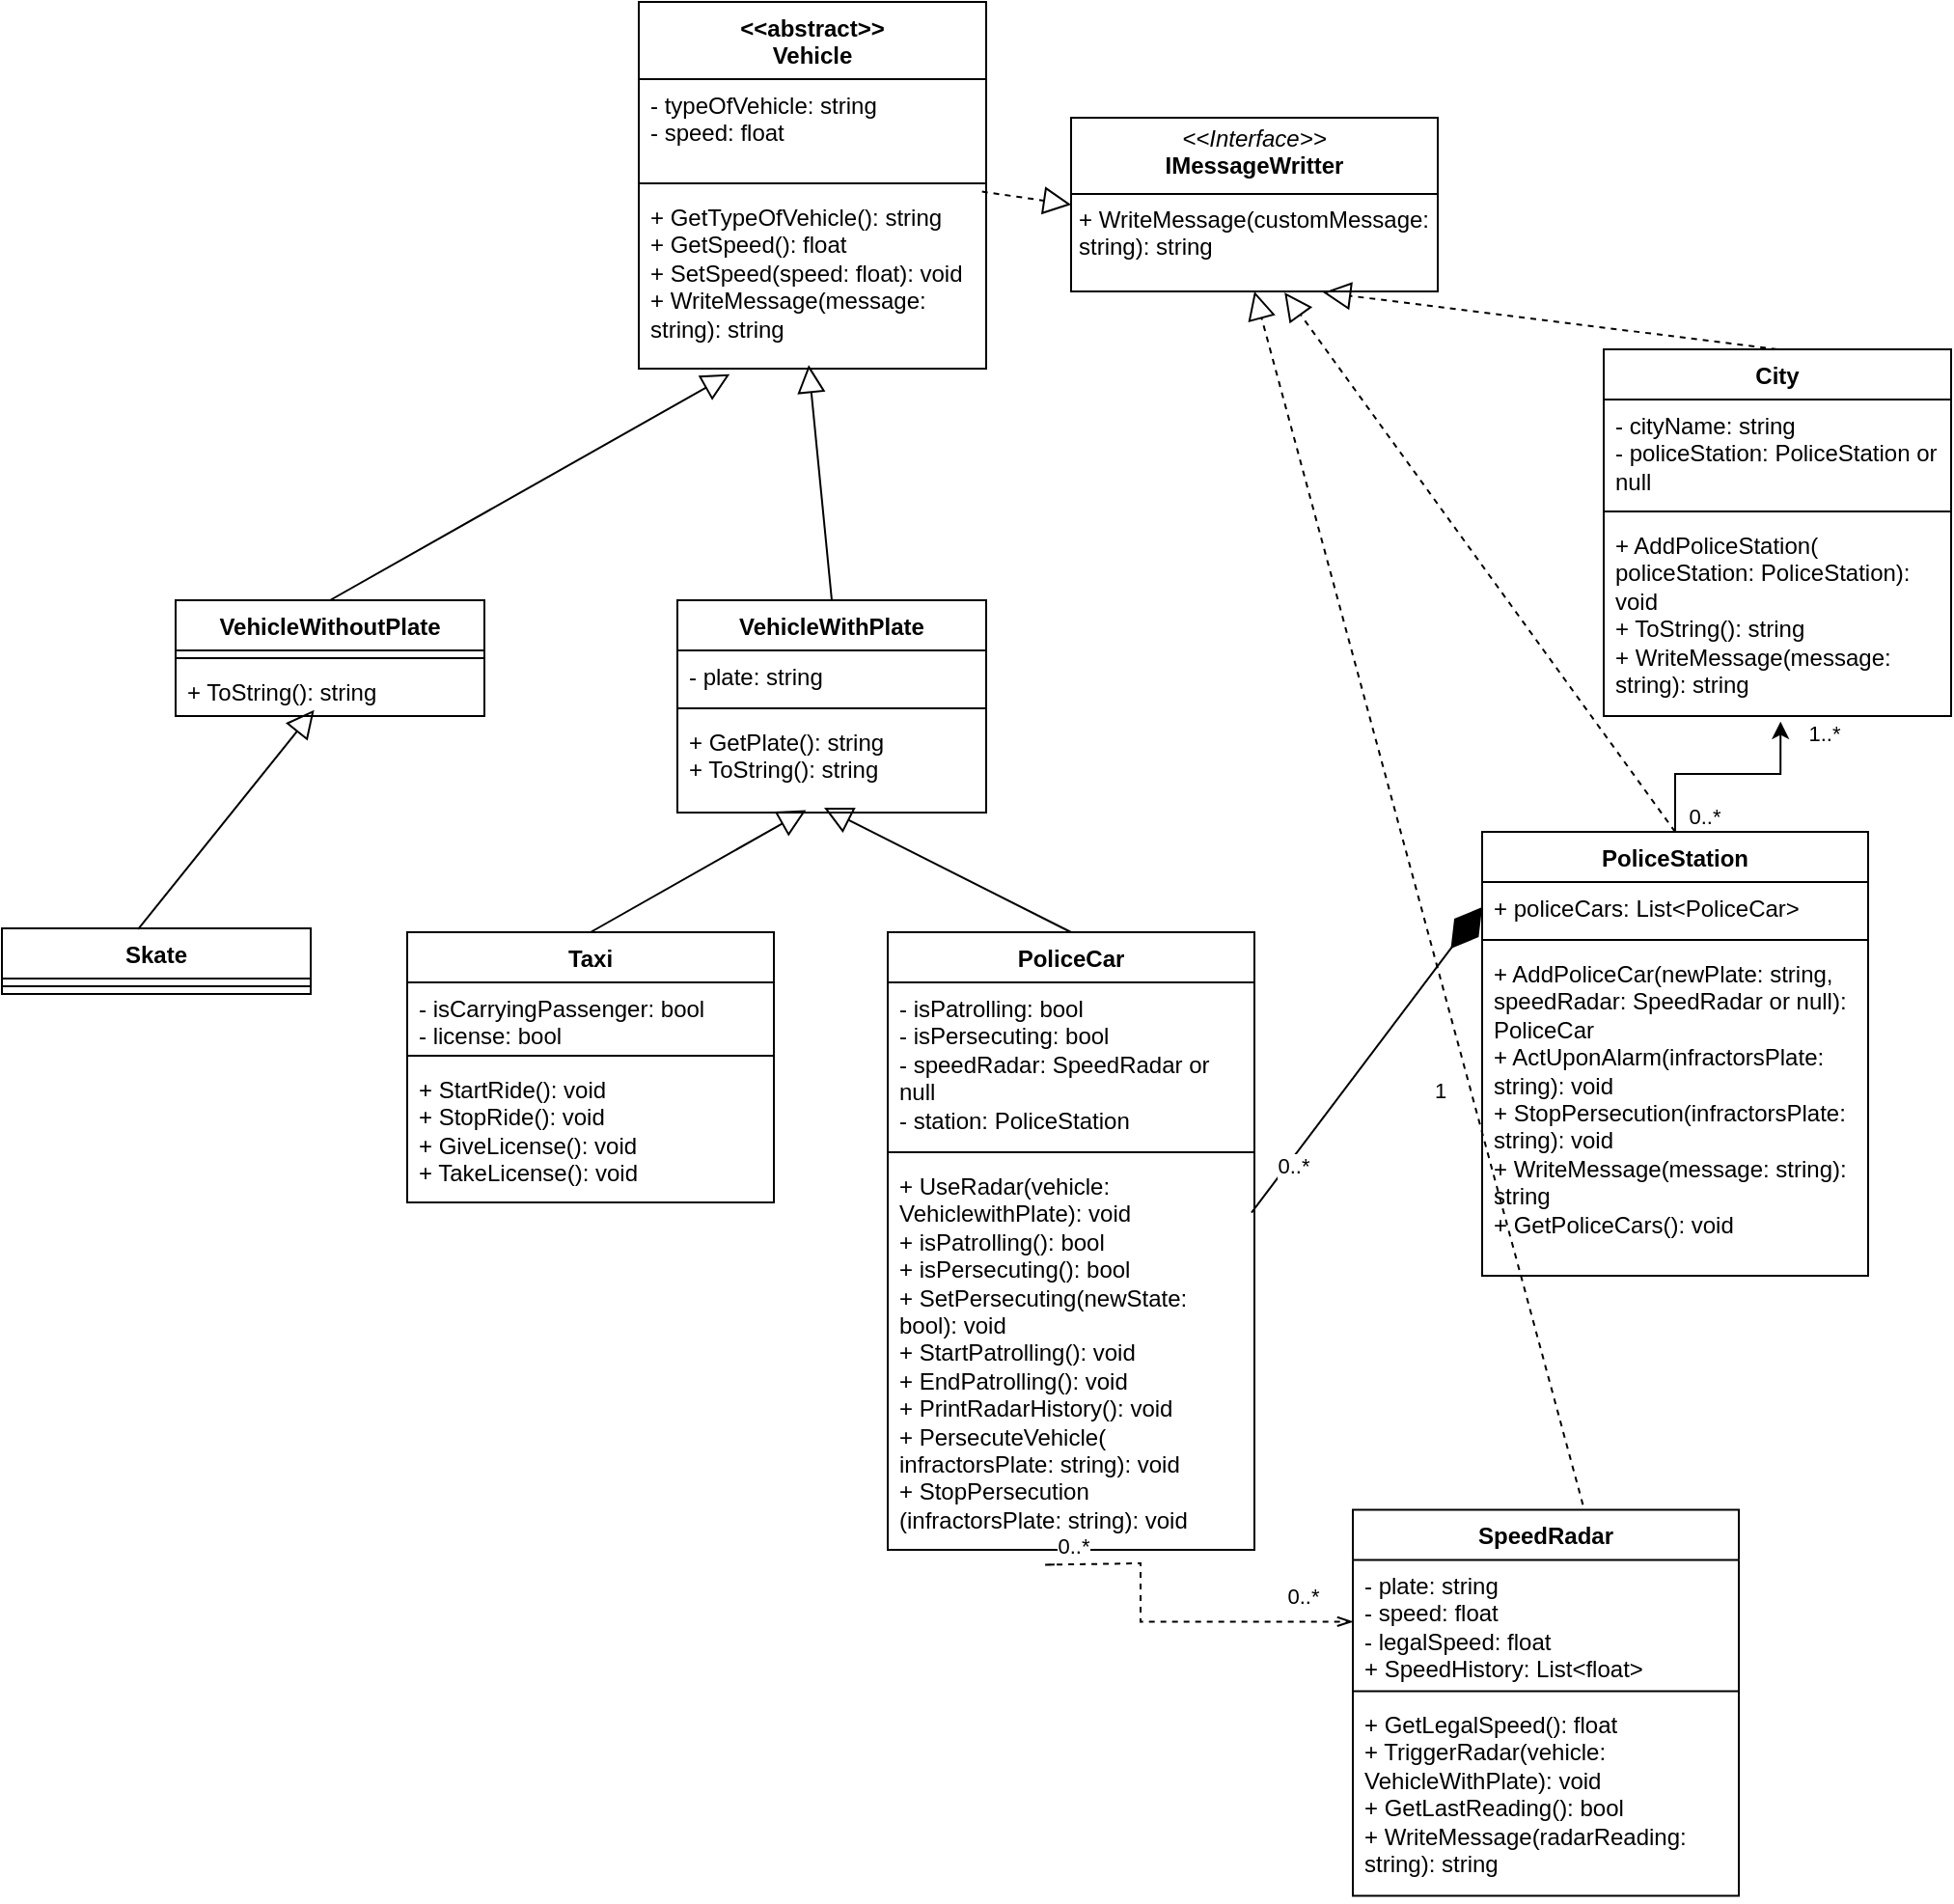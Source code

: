 <mxfile version="24.7.16">
  <diagram name="Página-1" id="XMHSKF4l6Wwl317Va9s1">
    <mxGraphModel dx="1804" dy="433" grid="1" gridSize="10" guides="1" tooltips="1" connect="1" arrows="1" fold="1" page="1" pageScale="1" pageWidth="827" pageHeight="1169" math="0" shadow="0">
      <root>
        <mxCell id="0" />
        <mxCell id="1" parent="0" />
        <mxCell id="cBXBGHlWLMTFHfJ07lOb-5" value="&lt;div&gt;&amp;lt;&amp;lt;abstract&amp;gt;&amp;gt;&lt;/div&gt;Vehicle" style="swimlane;fontStyle=1;align=center;verticalAlign=top;childLayout=stackLayout;horizontal=1;startSize=40;horizontalStack=0;resizeParent=1;resizeParentMax=0;resizeLast=0;collapsible=1;marginBottom=0;whiteSpace=wrap;html=1;" parent="1" vertex="1">
          <mxGeometry x="190" y="40" width="180" height="190" as="geometry">
            <mxRectangle x="90" y="40" width="80" height="30" as="alternateBounds" />
          </mxGeometry>
        </mxCell>
        <mxCell id="cBXBGHlWLMTFHfJ07lOb-6" value="-&amp;nbsp;typeOfVehicle: string&lt;div&gt;- speed: float&lt;/div&gt;" style="text;strokeColor=none;fillColor=none;align=left;verticalAlign=top;spacingLeft=4;spacingRight=4;overflow=hidden;rotatable=0;points=[[0,0.5],[1,0.5]];portConstraint=eastwest;whiteSpace=wrap;html=1;" parent="cBXBGHlWLMTFHfJ07lOb-5" vertex="1">
          <mxGeometry y="40" width="180" height="50" as="geometry" />
        </mxCell>
        <mxCell id="cBXBGHlWLMTFHfJ07lOb-7" value="" style="line;strokeWidth=1;fillColor=none;align=left;verticalAlign=middle;spacingTop=-1;spacingLeft=3;spacingRight=3;rotatable=0;labelPosition=right;points=[];portConstraint=eastwest;strokeColor=inherit;" parent="cBXBGHlWLMTFHfJ07lOb-5" vertex="1">
          <mxGeometry y="90" width="180" height="8" as="geometry" />
        </mxCell>
        <mxCell id="cBXBGHlWLMTFHfJ07lOb-8" value="&lt;div&gt;+ GetTypeOfVehicle(): string&lt;/div&gt;&lt;div&gt;+ GetSpeed(): float&lt;/div&gt;&lt;div&gt;+ SetSpeed(speed: float): void&lt;/div&gt;&lt;div&gt;+ WriteMessage(message: string): string&lt;/div&gt;" style="text;strokeColor=none;fillColor=none;align=left;verticalAlign=top;spacingLeft=4;spacingRight=4;overflow=hidden;rotatable=0;points=[[0,0.5],[1,0.5]];portConstraint=eastwest;whiteSpace=wrap;html=1;" parent="cBXBGHlWLMTFHfJ07lOb-5" vertex="1">
          <mxGeometry y="98" width="180" height="92" as="geometry" />
        </mxCell>
        <mxCell id="cBXBGHlWLMTFHfJ07lOb-9" value="Taxi" style="swimlane;fontStyle=1;align=center;verticalAlign=top;childLayout=stackLayout;horizontal=1;startSize=26;horizontalStack=0;resizeParent=1;resizeParentMax=0;resizeLast=0;collapsible=1;marginBottom=0;whiteSpace=wrap;html=1;" parent="1" vertex="1">
          <mxGeometry x="70" y="522" width="190" height="140" as="geometry" />
        </mxCell>
        <mxCell id="cBXBGHlWLMTFHfJ07lOb-10" value="-&amp;nbsp;&lt;span style=&quot;background-color: initial;&quot;&gt;isCarryingPassenger: bool&lt;/span&gt;&lt;div&gt;&lt;span style=&quot;background-color: initial;&quot;&gt;- license: bool&lt;/span&gt;&lt;/div&gt;" style="text;strokeColor=none;fillColor=none;align=left;verticalAlign=top;spacingLeft=4;spacingRight=4;overflow=hidden;rotatable=0;points=[[0,0.5],[1,0.5]];portConstraint=eastwest;whiteSpace=wrap;html=1;" parent="cBXBGHlWLMTFHfJ07lOb-9" vertex="1">
          <mxGeometry y="26" width="190" height="34" as="geometry" />
        </mxCell>
        <mxCell id="cBXBGHlWLMTFHfJ07lOb-11" value="" style="line;strokeWidth=1;fillColor=none;align=left;verticalAlign=middle;spacingTop=-1;spacingLeft=3;spacingRight=3;rotatable=0;labelPosition=right;points=[];portConstraint=eastwest;strokeColor=inherit;" parent="cBXBGHlWLMTFHfJ07lOb-9" vertex="1">
          <mxGeometry y="60" width="190" height="8" as="geometry" />
        </mxCell>
        <mxCell id="cBXBGHlWLMTFHfJ07lOb-12" value="+ StartRide(): void&lt;div&gt;+ StopRide(): void&lt;/div&gt;&lt;div&gt;+ GiveLicense(): void&lt;/div&gt;&lt;div&gt;+ TakeLicense(): void&lt;/div&gt;" style="text;strokeColor=none;fillColor=none;align=left;verticalAlign=top;spacingLeft=4;spacingRight=4;overflow=hidden;rotatable=0;points=[[0,0.5],[1,0.5]];portConstraint=eastwest;whiteSpace=wrap;html=1;" parent="cBXBGHlWLMTFHfJ07lOb-9" vertex="1">
          <mxGeometry y="68" width="190" height="72" as="geometry" />
        </mxCell>
        <mxCell id="cBXBGHlWLMTFHfJ07lOb-13" value="PoliceCar" style="swimlane;fontStyle=1;align=center;verticalAlign=top;childLayout=stackLayout;horizontal=1;startSize=26;horizontalStack=0;resizeParent=1;resizeParentMax=0;resizeLast=0;collapsible=1;marginBottom=0;whiteSpace=wrap;html=1;" parent="1" vertex="1">
          <mxGeometry x="319" y="522" width="190" height="320" as="geometry" />
        </mxCell>
        <mxCell id="cBXBGHlWLMTFHfJ07lOb-14" value="- isPatrolling: bool&lt;div&gt;- isPersecuting: bool&lt;br&gt;&lt;div&gt;- speedRadar: SpeedRadar or null&lt;/div&gt;&lt;div&gt;- station: PoliceStation&lt;/div&gt;&lt;/div&gt;" style="text;strokeColor=none;fillColor=none;align=left;verticalAlign=top;spacingLeft=4;spacingRight=4;overflow=hidden;rotatable=0;points=[[0,0.5],[1,0.5]];portConstraint=eastwest;whiteSpace=wrap;html=1;" parent="cBXBGHlWLMTFHfJ07lOb-13" vertex="1">
          <mxGeometry y="26" width="190" height="84" as="geometry" />
        </mxCell>
        <mxCell id="cBXBGHlWLMTFHfJ07lOb-15" value="" style="line;strokeWidth=1;fillColor=none;align=left;verticalAlign=middle;spacingTop=-1;spacingLeft=3;spacingRight=3;rotatable=0;labelPosition=right;points=[];portConstraint=eastwest;strokeColor=inherit;" parent="cBXBGHlWLMTFHfJ07lOb-13" vertex="1">
          <mxGeometry y="110" width="190" height="8" as="geometry" />
        </mxCell>
        <mxCell id="cBXBGHlWLMTFHfJ07lOb-16" value="+ UseRadar(vehicle: VehiclewithPlate): void&lt;div&gt;+ isPatrolling(): bool&lt;/div&gt;&lt;div&gt;+ isPersecuting(): bool&lt;br&gt;&lt;/div&gt;&lt;div&gt;+ SetPersecuting(newState: bool): void&lt;/div&gt;&lt;div&gt;+ StartPatrolling(): void&lt;/div&gt;&lt;div&gt;+ EndPatrolling(): void&lt;/div&gt;&lt;div&gt;+ PrintRadarHistory(): void&lt;/div&gt;&lt;div&gt;+ PersecuteVehicle( infractorsPlate: string): void&lt;/div&gt;&lt;div&gt;+ StopPersecution (infractorsPlate: string): void&lt;/div&gt;" style="text;strokeColor=none;fillColor=none;align=left;verticalAlign=top;spacingLeft=4;spacingRight=4;overflow=hidden;rotatable=0;points=[[0,0.5],[1,0.5]];portConstraint=eastwest;whiteSpace=wrap;html=1;" parent="cBXBGHlWLMTFHfJ07lOb-13" vertex="1">
          <mxGeometry y="118" width="190" height="202" as="geometry" />
        </mxCell>
        <mxCell id="cBXBGHlWLMTFHfJ07lOb-17" value="SpeedRadar" style="swimlane;fontStyle=1;align=center;verticalAlign=top;childLayout=stackLayout;horizontal=1;startSize=26;horizontalStack=0;resizeParent=1;resizeParentMax=0;resizeLast=0;collapsible=1;marginBottom=0;whiteSpace=wrap;html=1;" parent="1" vertex="1">
          <mxGeometry x="560" y="821.19" width="200" height="200" as="geometry" />
        </mxCell>
        <mxCell id="cBXBGHlWLMTFHfJ07lOb-18" value="- plate: string&lt;div&gt;- speed: float&lt;/div&gt;&lt;div&gt;- legalSpeed: float&lt;/div&gt;&lt;div&gt;+ SpeedHistory: List&amp;lt;float&amp;gt;&lt;/div&gt;" style="text;strokeColor=none;fillColor=none;align=left;verticalAlign=top;spacingLeft=4;spacingRight=4;overflow=hidden;rotatable=0;points=[[0,0.5],[1,0.5]];portConstraint=eastwest;whiteSpace=wrap;html=1;" parent="cBXBGHlWLMTFHfJ07lOb-17" vertex="1">
          <mxGeometry y="26" width="200" height="64" as="geometry" />
        </mxCell>
        <mxCell id="cBXBGHlWLMTFHfJ07lOb-19" value="" style="line;strokeWidth=1;fillColor=none;align=left;verticalAlign=middle;spacingTop=-1;spacingLeft=3;spacingRight=3;rotatable=0;labelPosition=right;points=[];portConstraint=eastwest;strokeColor=inherit;" parent="cBXBGHlWLMTFHfJ07lOb-17" vertex="1">
          <mxGeometry y="90" width="200" height="8" as="geometry" />
        </mxCell>
        <mxCell id="cBXBGHlWLMTFHfJ07lOb-20" value="&lt;div&gt;+ GetLegalSpeed(): float&lt;/div&gt;+ TriggerRadar(vehicle: VehicleWithPlate): void&lt;div&gt;+ GetLastReading(): bool&lt;/div&gt;&lt;div&gt;+ WriteMessage(radarReading: string): string&lt;/div&gt;" style="text;strokeColor=none;fillColor=none;align=left;verticalAlign=top;spacingLeft=4;spacingRight=4;overflow=hidden;rotatable=0;points=[[0,0.5],[1,0.5]];portConstraint=eastwest;whiteSpace=wrap;html=1;" parent="cBXBGHlWLMTFHfJ07lOb-17" vertex="1">
          <mxGeometry y="98" width="200" height="102" as="geometry" />
        </mxCell>
        <mxCell id="cBXBGHlWLMTFHfJ07lOb-27" value="&lt;p style=&quot;margin:0px;margin-top:4px;text-align:center;&quot;&gt;&lt;i&gt;&amp;lt;&amp;lt;Interface&amp;gt;&amp;gt;&lt;/i&gt;&lt;br&gt;&lt;b&gt;IMessageWritter&lt;/b&gt;&lt;/p&gt;&lt;hr size=&quot;1&quot; style=&quot;border-style:solid;&quot;&gt;&lt;p style=&quot;margin:0px;margin-left:4px;&quot;&gt;+ WriteMessage(customMessage: string): string&lt;br&gt;&lt;/p&gt;" style="verticalAlign=top;align=left;overflow=fill;html=1;whiteSpace=wrap;" parent="1" vertex="1">
          <mxGeometry x="414" y="100" width="190" height="90" as="geometry" />
        </mxCell>
        <mxCell id="cBXBGHlWLMTFHfJ07lOb-30" value="" style="endArrow=block;dashed=1;endFill=0;endSize=12;html=1;rounded=0;exitX=0.988;exitY=0.003;exitDx=0;exitDy=0;exitPerimeter=0;entryX=0;entryY=0.5;entryDx=0;entryDy=0;" parent="1" source="cBXBGHlWLMTFHfJ07lOb-8" target="cBXBGHlWLMTFHfJ07lOb-27" edge="1">
          <mxGeometry width="160" relative="1" as="geometry">
            <mxPoint x="440" y="320" as="sourcePoint" />
            <mxPoint x="600" y="320" as="targetPoint" />
          </mxGeometry>
        </mxCell>
        <mxCell id="cBXBGHlWLMTFHfJ07lOb-35" value="" style="endArrow=block;endFill=0;endSize=12;html=1;rounded=0;exitX=0.5;exitY=0;exitDx=0;exitDy=0;entryX=0.417;entryY=0.974;entryDx=0;entryDy=0;entryPerimeter=0;" parent="1" source="cBXBGHlWLMTFHfJ07lOb-9" target="JHdKrw77124jGourHay4-5" edge="1">
          <mxGeometry width="160" relative="1" as="geometry">
            <mxPoint x="378" y="152" as="sourcePoint" />
            <mxPoint x="170" y="440" as="targetPoint" />
          </mxGeometry>
        </mxCell>
        <mxCell id="cBXBGHlWLMTFHfJ07lOb-36" value="" style="endArrow=block;endFill=0;endSize=12;html=1;rounded=0;exitX=0.5;exitY=0;exitDx=0;exitDy=0;entryX=0.475;entryY=0.949;entryDx=0;entryDy=0;entryPerimeter=0;" parent="1" source="cBXBGHlWLMTFHfJ07lOb-13" target="JHdKrw77124jGourHay4-5" edge="1">
          <mxGeometry width="160" relative="1" as="geometry">
            <mxPoint x="388" y="162" as="sourcePoint" />
            <mxPoint x="240" y="440" as="targetPoint" />
          </mxGeometry>
        </mxCell>
        <mxCell id="cBXBGHlWLMTFHfJ07lOb-37" value="" style="endArrow=block;dashed=1;endFill=0;endSize=12;html=1;rounded=0;exitX=0.596;exitY=-0.013;exitDx=0;exitDy=0;exitPerimeter=0;entryX=0.5;entryY=1;entryDx=0;entryDy=0;" parent="1" source="cBXBGHlWLMTFHfJ07lOb-17" target="cBXBGHlWLMTFHfJ07lOb-27" edge="1">
          <mxGeometry width="160" relative="1" as="geometry">
            <mxPoint x="378" y="152" as="sourcePoint" />
            <mxPoint x="510" y="145" as="targetPoint" />
          </mxGeometry>
        </mxCell>
        <mxCell id="cBXBGHlWLMTFHfJ07lOb-42" value="PoliceStation" style="swimlane;fontStyle=1;align=center;verticalAlign=top;childLayout=stackLayout;horizontal=1;startSize=26;horizontalStack=0;resizeParent=1;resizeParentMax=0;resizeLast=0;collapsible=1;marginBottom=0;whiteSpace=wrap;html=1;" parent="1" vertex="1">
          <mxGeometry x="627" y="470" width="200" height="230" as="geometry" />
        </mxCell>
        <mxCell id="cBXBGHlWLMTFHfJ07lOb-43" value="+ policeCars: List&amp;lt;PoliceCar&amp;gt;" style="text;strokeColor=none;fillColor=none;align=left;verticalAlign=top;spacingLeft=4;spacingRight=4;overflow=hidden;rotatable=0;points=[[0,0.5],[1,0.5]];portConstraint=eastwest;whiteSpace=wrap;html=1;" parent="cBXBGHlWLMTFHfJ07lOb-42" vertex="1">
          <mxGeometry y="26" width="200" height="26" as="geometry" />
        </mxCell>
        <mxCell id="cBXBGHlWLMTFHfJ07lOb-44" value="" style="line;strokeWidth=1;fillColor=none;align=left;verticalAlign=middle;spacingTop=-1;spacingLeft=3;spacingRight=3;rotatable=0;labelPosition=right;points=[];portConstraint=eastwest;strokeColor=inherit;" parent="cBXBGHlWLMTFHfJ07lOb-42" vertex="1">
          <mxGeometry y="52" width="200" height="8" as="geometry" />
        </mxCell>
        <mxCell id="cBXBGHlWLMTFHfJ07lOb-45" value="+ AddPoliceCar(newPlate: string, speedRadar: SpeedRadar or null): PoliceCar&lt;div&gt;+ ActUponAlarm(infractorsPlate: string): void&lt;/div&gt;&lt;div&gt;+ StopPersecution(infractorsPlate: string): void&lt;/div&gt;&lt;div&gt;+ WriteMessage(message: string): string&lt;/div&gt;&lt;div&gt;+ GetPoliceCars(): void&lt;/div&gt;" style="text;strokeColor=none;fillColor=none;align=left;verticalAlign=top;spacingLeft=4;spacingRight=4;overflow=hidden;rotatable=0;points=[[0,0.5],[1,0.5]];portConstraint=eastwest;whiteSpace=wrap;html=1;" parent="cBXBGHlWLMTFHfJ07lOb-42" vertex="1">
          <mxGeometry y="60" width="200" height="170" as="geometry" />
        </mxCell>
        <mxCell id="cBXBGHlWLMTFHfJ07lOb-46" value="City" style="swimlane;fontStyle=1;align=center;verticalAlign=top;childLayout=stackLayout;horizontal=1;startSize=26;horizontalStack=0;resizeParent=1;resizeParentMax=0;resizeLast=0;collapsible=1;marginBottom=0;whiteSpace=wrap;html=1;" parent="1" vertex="1">
          <mxGeometry x="690" y="220" width="180" height="190" as="geometry" />
        </mxCell>
        <mxCell id="cBXBGHlWLMTFHfJ07lOb-47" value="- cityName: string&lt;div&gt;- policeStation: PoliceStation or null&lt;/div&gt;" style="text;strokeColor=none;fillColor=none;align=left;verticalAlign=top;spacingLeft=4;spacingRight=4;overflow=hidden;rotatable=0;points=[[0,0.5],[1,0.5]];portConstraint=eastwest;whiteSpace=wrap;html=1;" parent="cBXBGHlWLMTFHfJ07lOb-46" vertex="1">
          <mxGeometry y="26" width="180" height="54" as="geometry" />
        </mxCell>
        <mxCell id="cBXBGHlWLMTFHfJ07lOb-48" value="" style="line;strokeWidth=1;fillColor=none;align=left;verticalAlign=middle;spacingTop=-1;spacingLeft=3;spacingRight=3;rotatable=0;labelPosition=right;points=[];portConstraint=eastwest;strokeColor=inherit;" parent="cBXBGHlWLMTFHfJ07lOb-46" vertex="1">
          <mxGeometry y="80" width="180" height="8" as="geometry" />
        </mxCell>
        <mxCell id="cBXBGHlWLMTFHfJ07lOb-49" value="+ AddPoliceStation( policeStation: PoliceStation): void&lt;div&gt;+ ToString(): string&lt;/div&gt;&lt;div&gt;+ WriteMessage(message: string): string&lt;/div&gt;" style="text;strokeColor=none;fillColor=none;align=left;verticalAlign=top;spacingLeft=4;spacingRight=4;overflow=hidden;rotatable=0;points=[[0,0.5],[1,0.5]];portConstraint=eastwest;whiteSpace=wrap;html=1;" parent="cBXBGHlWLMTFHfJ07lOb-46" vertex="1">
          <mxGeometry y="88" width="180" height="102" as="geometry" />
        </mxCell>
        <mxCell id="cBXBGHlWLMTFHfJ07lOb-50" value="" style="endArrow=openThin;endFill=0;html=1;edgeStyle=orthogonalEdgeStyle;align=left;verticalAlign=top;rounded=0;entryX=0;entryY=0.5;entryDx=0;entryDy=0;exitX=0.455;exitY=1.038;exitDx=0;exitDy=0;exitPerimeter=0;dashed=1;" parent="1" source="cBXBGHlWLMTFHfJ07lOb-16" target="cBXBGHlWLMTFHfJ07lOb-18" edge="1">
          <mxGeometry x="-1" relative="1" as="geometry">
            <mxPoint x="352" y="822" as="sourcePoint" />
            <mxPoint x="490" y="280" as="targetPoint" />
            <Array as="points">
              <mxPoint x="400" y="850" />
              <mxPoint x="450" y="849" />
              <mxPoint x="450" y="879" />
            </Array>
          </mxGeometry>
        </mxCell>
        <mxCell id="cBXBGHlWLMTFHfJ07lOb-52" value="0..*" style="edgeLabel;html=1;align=center;verticalAlign=middle;resizable=0;points=[];" parent="cBXBGHlWLMTFHfJ07lOb-50" vertex="1" connectable="0">
          <mxGeometry x="-0.943" y="10" relative="1" as="geometry">
            <mxPoint x="15" as="offset" />
          </mxGeometry>
        </mxCell>
        <mxCell id="cBXBGHlWLMTFHfJ07lOb-53" value="0..*" style="edgeLabel;html=1;align=center;verticalAlign=middle;resizable=0;points=[];" parent="cBXBGHlWLMTFHfJ07lOb-50" vertex="1" connectable="0">
          <mxGeometry x="0.374" relative="1" as="geometry">
            <mxPoint x="35" y="-13" as="offset" />
          </mxGeometry>
        </mxCell>
        <mxCell id="JHdKrw77124jGourHay4-2" value="VehicleWithPlate" style="swimlane;fontStyle=1;align=center;verticalAlign=top;childLayout=stackLayout;horizontal=1;startSize=26;horizontalStack=0;resizeParent=1;resizeParentMax=0;resizeLast=0;collapsible=1;marginBottom=0;whiteSpace=wrap;html=1;" parent="1" vertex="1">
          <mxGeometry x="210" y="350" width="160" height="110" as="geometry" />
        </mxCell>
        <mxCell id="JHdKrw77124jGourHay4-3" value="- plate: string" style="text;strokeColor=none;fillColor=none;align=left;verticalAlign=top;spacingLeft=4;spacingRight=4;overflow=hidden;rotatable=0;points=[[0,0.5],[1,0.5]];portConstraint=eastwest;whiteSpace=wrap;html=1;" parent="JHdKrw77124jGourHay4-2" vertex="1">
          <mxGeometry y="26" width="160" height="26" as="geometry" />
        </mxCell>
        <mxCell id="JHdKrw77124jGourHay4-4" value="" style="line;strokeWidth=1;fillColor=none;align=left;verticalAlign=middle;spacingTop=-1;spacingLeft=3;spacingRight=3;rotatable=0;labelPosition=right;points=[];portConstraint=eastwest;strokeColor=inherit;" parent="JHdKrw77124jGourHay4-2" vertex="1">
          <mxGeometry y="52" width="160" height="8" as="geometry" />
        </mxCell>
        <mxCell id="JHdKrw77124jGourHay4-5" value="+ GetPlate(): string&lt;div&gt;+ ToString(): string&lt;br&gt;&lt;/div&gt;" style="text;strokeColor=none;fillColor=none;align=left;verticalAlign=top;spacingLeft=4;spacingRight=4;overflow=hidden;rotatable=0;points=[[0,0.5],[1,0.5]];portConstraint=eastwest;whiteSpace=wrap;html=1;" parent="JHdKrw77124jGourHay4-2" vertex="1">
          <mxGeometry y="60" width="160" height="50" as="geometry" />
        </mxCell>
        <mxCell id="JHdKrw77124jGourHay4-6" value="" style="endArrow=block;endFill=0;endSize=12;html=1;rounded=0;exitX=0.5;exitY=0;exitDx=0;exitDy=0;entryX=0.489;entryY=0.979;entryDx=0;entryDy=0;entryPerimeter=0;" parent="1" source="JHdKrw77124jGourHay4-2" target="cBXBGHlWLMTFHfJ07lOb-8" edge="1">
          <mxGeometry width="160" relative="1" as="geometry">
            <mxPoint x="125" y="550" as="sourcePoint" />
            <mxPoint x="180" y="450" as="targetPoint" />
          </mxGeometry>
        </mxCell>
        <mxCell id="JHdKrw77124jGourHay4-8" value="VehicleWithoutPlate" style="swimlane;fontStyle=1;align=center;verticalAlign=top;childLayout=stackLayout;horizontal=1;startSize=26;horizontalStack=0;resizeParent=1;resizeParentMax=0;resizeLast=0;collapsible=1;marginBottom=0;whiteSpace=wrap;html=1;" parent="1" vertex="1">
          <mxGeometry x="-50" y="350" width="160" height="60" as="geometry" />
        </mxCell>
        <mxCell id="JHdKrw77124jGourHay4-10" value="" style="line;strokeWidth=1;fillColor=none;align=left;verticalAlign=middle;spacingTop=-1;spacingLeft=3;spacingRight=3;rotatable=0;labelPosition=right;points=[];portConstraint=eastwest;strokeColor=inherit;" parent="JHdKrw77124jGourHay4-8" vertex="1">
          <mxGeometry y="26" width="160" height="8" as="geometry" />
        </mxCell>
        <mxCell id="JHdKrw77124jGourHay4-11" value="+ ToString(): string" style="text;strokeColor=none;fillColor=none;align=left;verticalAlign=top;spacingLeft=4;spacingRight=4;overflow=hidden;rotatable=0;points=[[0,0.5],[1,0.5]];portConstraint=eastwest;whiteSpace=wrap;html=1;" parent="JHdKrw77124jGourHay4-8" vertex="1">
          <mxGeometry y="34" width="160" height="26" as="geometry" />
        </mxCell>
        <mxCell id="JHdKrw77124jGourHay4-13" value="" style="endArrow=block;endFill=0;endSize=12;html=1;rounded=0;exitX=0.5;exitY=0;exitDx=0;exitDy=0;entryX=0.262;entryY=1.031;entryDx=0;entryDy=0;entryPerimeter=0;" parent="1" source="JHdKrw77124jGourHay4-8" target="cBXBGHlWLMTFHfJ07lOb-8" edge="1">
          <mxGeometry width="160" relative="1" as="geometry">
            <mxPoint x="300" y="360" as="sourcePoint" />
            <mxPoint x="288" y="238" as="targetPoint" />
          </mxGeometry>
        </mxCell>
        <mxCell id="JHdKrw77124jGourHay4-14" value="Skate" style="swimlane;fontStyle=1;align=center;verticalAlign=top;childLayout=stackLayout;horizontal=1;startSize=26;horizontalStack=0;resizeParent=1;resizeParentMax=0;resizeLast=0;collapsible=1;marginBottom=0;whiteSpace=wrap;html=1;" parent="1" vertex="1">
          <mxGeometry x="-140" y="520" width="160" height="34" as="geometry" />
        </mxCell>
        <mxCell id="JHdKrw77124jGourHay4-16" value="" style="line;strokeWidth=1;fillColor=none;align=left;verticalAlign=middle;spacingTop=-1;spacingLeft=3;spacingRight=3;rotatable=0;labelPosition=right;points=[];portConstraint=eastwest;strokeColor=inherit;" parent="JHdKrw77124jGourHay4-14" vertex="1">
          <mxGeometry y="26" width="160" height="8" as="geometry" />
        </mxCell>
        <mxCell id="JHdKrw77124jGourHay4-18" value="" style="endArrow=block;endFill=0;endSize=12;html=1;rounded=0;exitX=0.441;exitY=0.012;exitDx=0;exitDy=0;exitPerimeter=0;entryX=0.449;entryY=0.878;entryDx=0;entryDy=0;entryPerimeter=0;" parent="1" source="JHdKrw77124jGourHay4-14" target="JHdKrw77124jGourHay4-11" edge="1">
          <mxGeometry width="160" relative="1" as="geometry">
            <mxPoint x="310" y="370" as="sourcePoint" />
            <mxPoint x="298" y="248" as="targetPoint" />
          </mxGeometry>
        </mxCell>
        <mxCell id="JHdKrw77124jGourHay4-19" value="" style="endArrow=diamondThin;endFill=1;endSize=24;html=1;rounded=0;entryX=0;entryY=0.5;entryDx=0;entryDy=0;exitX=0.992;exitY=0.135;exitDx=0;exitDy=0;exitPerimeter=0;" parent="1" source="cBXBGHlWLMTFHfJ07lOb-16" target="cBXBGHlWLMTFHfJ07lOb-43" edge="1">
          <mxGeometry width="160" relative="1" as="geometry">
            <mxPoint x="470" y="710" as="sourcePoint" />
            <mxPoint x="630" y="710" as="targetPoint" />
          </mxGeometry>
        </mxCell>
        <mxCell id="JHdKrw77124jGourHay4-20" value="0..*" style="edgeLabel;html=1;align=center;verticalAlign=middle;resizable=0;points=[];" parent="1" vertex="1" connectable="0">
          <mxGeometry x="509" y="859.083" as="geometry">
            <mxPoint x="20" y="-216" as="offset" />
          </mxGeometry>
        </mxCell>
        <mxCell id="JHdKrw77124jGourHay4-21" value="1" style="edgeLabel;html=1;align=center;verticalAlign=middle;resizable=0;points=[];" parent="1" vertex="1" connectable="0">
          <mxGeometry x="426.531" y="821.188" as="geometry">
            <mxPoint x="178" y="-217" as="offset" />
          </mxGeometry>
        </mxCell>
        <mxCell id="JHdKrw77124jGourHay4-22" value="" style="endArrow=block;dashed=1;endFill=0;endSize=12;html=1;rounded=0;exitX=0.5;exitY=0;exitDx=0;exitDy=0;entryX=0.582;entryY=1.006;entryDx=0;entryDy=0;entryPerimeter=0;" parent="1" source="cBXBGHlWLMTFHfJ07lOb-42" target="cBXBGHlWLMTFHfJ07lOb-27" edge="1">
          <mxGeometry width="160" relative="1" as="geometry">
            <mxPoint x="378" y="148" as="sourcePoint" />
            <mxPoint x="510" y="145" as="targetPoint" />
          </mxGeometry>
        </mxCell>
        <mxCell id="JHdKrw77124jGourHay4-23" value="" style="endArrow=block;dashed=1;endFill=0;endSize=12;html=1;rounded=0;entryX=0.687;entryY=1.006;entryDx=0;entryDy=0;entryPerimeter=0;exitX=0.5;exitY=0;exitDx=0;exitDy=0;" parent="1" source="cBXBGHlWLMTFHfJ07lOb-46" target="cBXBGHlWLMTFHfJ07lOb-27" edge="1">
          <mxGeometry width="160" relative="1" as="geometry">
            <mxPoint x="830" y="360" as="sourcePoint" />
            <mxPoint x="520" y="155" as="targetPoint" />
          </mxGeometry>
        </mxCell>
        <mxCell id="JHdKrw77124jGourHay4-32" style="edgeStyle=orthogonalEdgeStyle;rounded=0;orthogonalLoop=1;jettySize=auto;html=1;exitX=0.5;exitY=0;exitDx=0;exitDy=0;entryX=0.509;entryY=1.028;entryDx=0;entryDy=0;entryPerimeter=0;" parent="1" source="cBXBGHlWLMTFHfJ07lOb-42" target="cBXBGHlWLMTFHfJ07lOb-49" edge="1">
          <mxGeometry relative="1" as="geometry">
            <Array as="points">
              <mxPoint x="727" y="440" />
              <mxPoint x="782" y="440" />
            </Array>
          </mxGeometry>
        </mxCell>
        <mxCell id="JHdKrw77124jGourHay4-33" value="0..*" style="edgeLabel;html=1;align=center;verticalAlign=middle;resizable=0;points=[];" parent="1" vertex="1" connectable="0">
          <mxGeometry x="330" y="1021.193" as="geometry">
            <mxPoint x="412" y="-559" as="offset" />
          </mxGeometry>
        </mxCell>
        <mxCell id="JHdKrw77124jGourHay4-34" value="1..*" style="edgeLabel;html=1;align=center;verticalAlign=middle;resizable=0;points=[];" parent="1" vertex="1" connectable="0">
          <mxGeometry x="480.002" y="670.002" as="geometry">
            <mxPoint x="324" y="-251" as="offset" />
          </mxGeometry>
        </mxCell>
      </root>
    </mxGraphModel>
  </diagram>
</mxfile>
